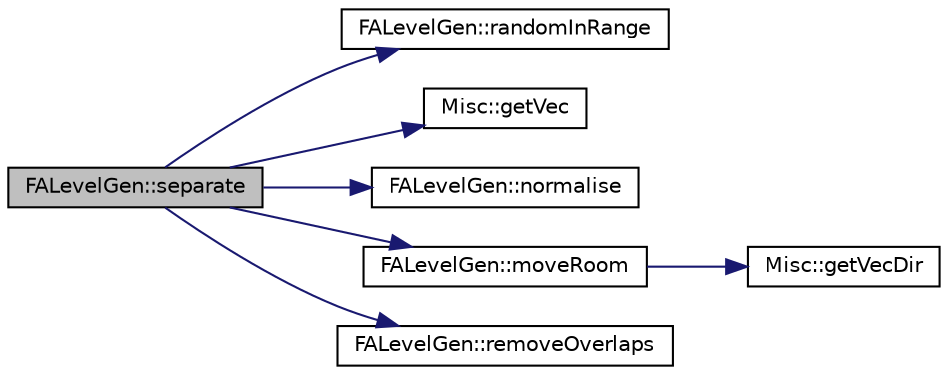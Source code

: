 digraph G
{
  edge [fontname="Helvetica",fontsize="10",labelfontname="Helvetica",labelfontsize="10"];
  node [fontname="Helvetica",fontsize="10",shape=record];
  rankdir="LR";
  Node1 [label="FALevelGen::separate",height=0.2,width=0.4,color="black", fillcolor="grey75", style="filled" fontcolor="black"];
  Node1 -> Node2 [color="midnightblue",fontsize="10",style="solid",fontname="Helvetica"];
  Node2 [label="FALevelGen::randomInRange",height=0.2,width=0.4,color="black", fillcolor="white", style="filled",URL="$namespace_f_a_level_gen.html#a0374e2ca497149c811dbc135899a5db7"];
  Node1 -> Node3 [color="midnightblue",fontsize="10",style="solid",fontname="Helvetica"];
  Node3 [label="Misc::getVec",height=0.2,width=0.4,color="black", fillcolor="white", style="filled",URL="$namespace_misc.html#a501bcdb31f2fadaf6e4c7ea3db7b5d69"];
  Node1 -> Node4 [color="midnightblue",fontsize="10",style="solid",fontname="Helvetica"];
  Node4 [label="FALevelGen::normalise",height=0.2,width=0.4,color="black", fillcolor="white", style="filled",URL="$namespace_f_a_level_gen.html#a19aeddcbd384c3df849977bb5f09727e"];
  Node1 -> Node5 [color="midnightblue",fontsize="10",style="solid",fontname="Helvetica"];
  Node5 [label="FALevelGen::moveRoom",height=0.2,width=0.4,color="black", fillcolor="white", style="filled",URL="$namespace_f_a_level_gen.html#aa60849f4dc00cc9f72be30242de1568d"];
  Node5 -> Node6 [color="midnightblue",fontsize="10",style="solid",fontname="Helvetica"];
  Node6 [label="Misc::getVecDir",height=0.2,width=0.4,color="black", fillcolor="white", style="filled",URL="$namespace_misc.html#a146231bea9c51a041c24dec11383e81c"];
  Node1 -> Node7 [color="midnightblue",fontsize="10",style="solid",fontname="Helvetica"];
  Node7 [label="FALevelGen::removeOverlaps",height=0.2,width=0.4,color="black", fillcolor="white", style="filled",URL="$namespace_f_a_level_gen.html#a1b5d795d5d4a8a5226bcb4facf3227ac"];
}
